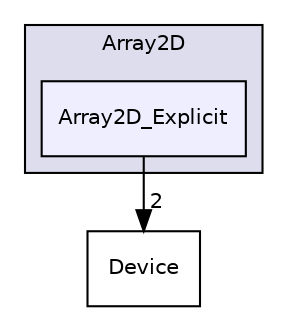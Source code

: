digraph "Array2D/Array2D_Explicit" {
  bgcolor=transparent;
  compound=true
  node [ fontsize="10", fontname="Helvetica"];
  edge [ labelfontsize="10", labelfontname="Helvetica"];
  subgraph clusterdir_224ac7b824186f4773522b8bb0743517 {
    graph [ bgcolor="#ddddee", pencolor="black", label="Array2D" fontname="Helvetica", fontsize="10", URL="dir_224ac7b824186f4773522b8bb0743517.html"]
  dir_d07f70f6f0df2fd62d6391256576f752 [shape=box, label="Array2D_Explicit", style="filled", fillcolor="#eeeeff", pencolor="black", URL="dir_d07f70f6f0df2fd62d6391256576f752.html"];
  }
  dir_737e998198a830156af4433d00da986d [shape=box label="Device" URL="dir_737e998198a830156af4433d00da986d.html"];
  dir_d07f70f6f0df2fd62d6391256576f752->dir_737e998198a830156af4433d00da986d [headlabel="2", labeldistance=1.5 headhref="dir_000002_000006.html"];
}
